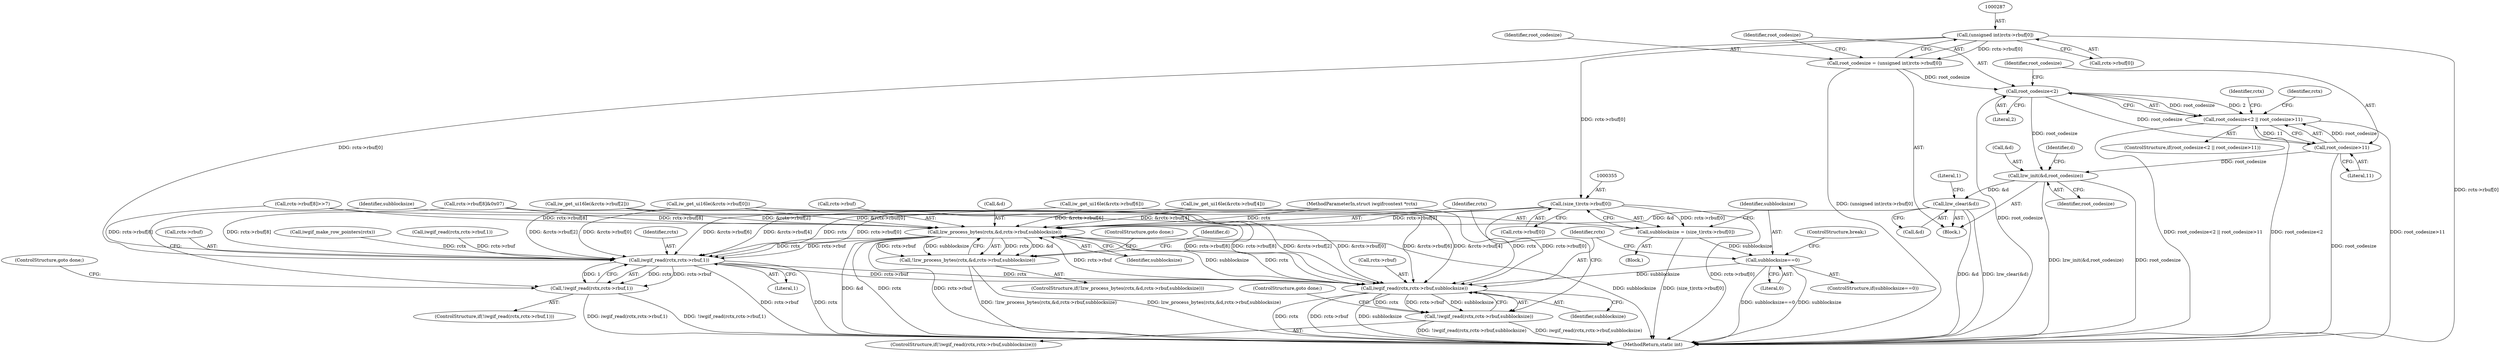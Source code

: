 digraph "0_imageworsener_ca3356eb49fee03e2eaf6b6aff826988c1122d93@array" {
"1000286" [label="(Call,(unsigned int)rctx->rbuf[0])"];
"1000284" [label="(Call,root_codesize = (unsigned int)rctx->rbuf[0])"];
"1000295" [label="(Call,root_codesize<2)"];
"1000294" [label="(Call,root_codesize<2 || root_codesize>11)"];
"1000298" [label="(Call,root_codesize>11)"];
"1000333" [label="(Call,lzw_init(&d,root_codesize))"];
"1000337" [label="(Call,lzw_clear(&d))"];
"1000377" [label="(Call,lzw_process_bytes(rctx,&d,rctx->rbuf,subblocksize))"];
"1000345" [label="(Call,iwgif_read(rctx,rctx->rbuf,1))"];
"1000344" [label="(Call,!iwgif_read(rctx,rctx->rbuf,1))"];
"1000368" [label="(Call,iwgif_read(rctx,rctx->rbuf,subblocksize))"];
"1000367" [label="(Call,!iwgif_read(rctx,rctx->rbuf,subblocksize))"];
"1000376" [label="(Call,!lzw_process_bytes(rctx,&d,rctx->rbuf,subblocksize))"];
"1000354" [label="(Call,(size_t)rctx->rbuf[0])"];
"1000352" [label="(Call,subblocksize = (size_t)rctx->rbuf[0])"];
"1000362" [label="(Call,subblocksize==0)"];
"1000379" [label="(Call,&d)"];
"1000345" [label="(Call,iwgif_read(rctx,rctx->rbuf,1))"];
"1000346" [label="(Identifier,rctx)"];
"1000381" [label="(Call,rctx->rbuf)"];
"1000153" [label="(Call,iw_get_ui16le(&rctx->rbuf[4]))"];
"1000342" [label="(Block,)"];
"1000330" [label="(Call,iwgif_make_row_pointers(rctx))"];
"1000354" [label="(Call,(size_t)rctx->rbuf[0])"];
"1000277" [label="(Call,iwgif_read(rctx,rctx->rbuf,1))"];
"1000343" [label="(ControlStructure,if(!iwgif_read(rctx,rctx->rbuf,1)))"];
"1000294" [label="(Call,root_codesize<2 || root_codesize>11)"];
"1000364" [label="(Literal,0)"];
"1000296" [label="(Identifier,root_codesize)"];
"1000373" [label="(Identifier,subblocksize)"];
"1000352" [label="(Call,subblocksize = (size_t)rctx->rbuf[0])"];
"1000363" [label="(Identifier,subblocksize)"];
"1000336" [label="(Identifier,root_codesize)"];
"1000299" [label="(Identifier,root_codesize)"];
"1000298" [label="(Call,root_codesize>11)"];
"1000140" [label="(Call,iw_get_ui16le(&rctx->rbuf[2]))"];
"1000365" [label="(ControlStructure,break;)"];
"1000375" [label="(ControlStructure,if(!lzw_process_bytes(rctx,&d,rctx->rbuf,subblocksize)))"];
"1000351" [label="(ControlStructure,goto done;)"];
"1000334" [label="(Call,&d)"];
"1000378" [label="(Identifier,rctx)"];
"1000101" [label="(MethodParameterIn,struct iwgifrcontext *rctx)"];
"1000356" [label="(Call,rctx->rbuf[0])"];
"1000304" [label="(Identifier,rctx)"];
"1000286" [label="(Call,(unsigned int)rctx->rbuf[0])"];
"1000376" [label="(Call,!lzw_process_bytes(rctx,&d,rctx->rbuf,subblocksize))"];
"1000284" [label="(Call,root_codesize = (unsigned int)rctx->rbuf[0])"];
"1000388" [label="(Identifier,d)"];
"1000102" [label="(Block,)"];
"1000353" [label="(Identifier,subblocksize)"];
"1000212" [label="(Call,rctx->rbuf[8]>>7)"];
"1000227" [label="(Call,rctx->rbuf[8]&0x07)"];
"1000337" [label="(Call,lzw_clear(&d))"];
"1000369" [label="(Identifier,rctx)"];
"1000311" [label="(Identifier,rctx)"];
"1000370" [label="(Call,rctx->rbuf)"];
"1000362" [label="(Call,subblocksize==0)"];
"1000384" [label="(Identifier,subblocksize)"];
"1000344" [label="(Call,!iwgif_read(rctx,rctx->rbuf,1))"];
"1000285" [label="(Identifier,root_codesize)"];
"1000338" [label="(Call,&d)"];
"1000406" [label="(MethodReturn,static int)"];
"1000377" [label="(Call,lzw_process_bytes(rctx,&d,rctx->rbuf,subblocksize))"];
"1000127" [label="(Call,iw_get_ui16le(&rctx->rbuf[0]))"];
"1000374" [label="(ControlStructure,goto done;)"];
"1000347" [label="(Call,rctx->rbuf)"];
"1000166" [label="(Call,iw_get_ui16le(&rctx->rbuf[6]))"];
"1000368" [label="(Call,iwgif_read(rctx,rctx->rbuf,subblocksize))"];
"1000361" [label="(ControlStructure,if(subblocksize==0))"];
"1000297" [label="(Literal,2)"];
"1000350" [label="(Literal,1)"];
"1000367" [label="(Call,!iwgif_read(rctx,rctx->rbuf,subblocksize))"];
"1000341" [label="(Literal,1)"];
"1000366" [label="(ControlStructure,if(!iwgif_read(rctx,rctx->rbuf,subblocksize)))"];
"1000385" [label="(ControlStructure,goto done;)"];
"1000300" [label="(Literal,11)"];
"1000295" [label="(Call,root_codesize<2)"];
"1000293" [label="(ControlStructure,if(root_codesize<2 || root_codesize>11))"];
"1000339" [label="(Identifier,d)"];
"1000333" [label="(Call,lzw_init(&d,root_codesize))"];
"1000288" [label="(Call,rctx->rbuf[0])"];
"1000286" -> "1000284"  [label="AST: "];
"1000286" -> "1000288"  [label="CFG: "];
"1000287" -> "1000286"  [label="AST: "];
"1000288" -> "1000286"  [label="AST: "];
"1000284" -> "1000286"  [label="CFG: "];
"1000286" -> "1000406"  [label="DDG: rctx->rbuf[0]"];
"1000286" -> "1000284"  [label="DDG: rctx->rbuf[0]"];
"1000286" -> "1000345"  [label="DDG: rctx->rbuf[0]"];
"1000286" -> "1000354"  [label="DDG: rctx->rbuf[0]"];
"1000284" -> "1000102"  [label="AST: "];
"1000285" -> "1000284"  [label="AST: "];
"1000296" -> "1000284"  [label="CFG: "];
"1000284" -> "1000406"  [label="DDG: (unsigned int)rctx->rbuf[0]"];
"1000284" -> "1000295"  [label="DDG: root_codesize"];
"1000295" -> "1000294"  [label="AST: "];
"1000295" -> "1000297"  [label="CFG: "];
"1000296" -> "1000295"  [label="AST: "];
"1000297" -> "1000295"  [label="AST: "];
"1000299" -> "1000295"  [label="CFG: "];
"1000294" -> "1000295"  [label="CFG: "];
"1000295" -> "1000406"  [label="DDG: root_codesize"];
"1000295" -> "1000294"  [label="DDG: root_codesize"];
"1000295" -> "1000294"  [label="DDG: 2"];
"1000295" -> "1000298"  [label="DDG: root_codesize"];
"1000295" -> "1000333"  [label="DDG: root_codesize"];
"1000294" -> "1000293"  [label="AST: "];
"1000294" -> "1000298"  [label="CFG: "];
"1000298" -> "1000294"  [label="AST: "];
"1000304" -> "1000294"  [label="CFG: "];
"1000311" -> "1000294"  [label="CFG: "];
"1000294" -> "1000406"  [label="DDG: root_codesize>11"];
"1000294" -> "1000406"  [label="DDG: root_codesize<2 || root_codesize>11"];
"1000294" -> "1000406"  [label="DDG: root_codesize<2"];
"1000298" -> "1000294"  [label="DDG: root_codesize"];
"1000298" -> "1000294"  [label="DDG: 11"];
"1000298" -> "1000300"  [label="CFG: "];
"1000299" -> "1000298"  [label="AST: "];
"1000300" -> "1000298"  [label="AST: "];
"1000298" -> "1000406"  [label="DDG: root_codesize"];
"1000298" -> "1000333"  [label="DDG: root_codesize"];
"1000333" -> "1000102"  [label="AST: "];
"1000333" -> "1000336"  [label="CFG: "];
"1000334" -> "1000333"  [label="AST: "];
"1000336" -> "1000333"  [label="AST: "];
"1000339" -> "1000333"  [label="CFG: "];
"1000333" -> "1000406"  [label="DDG: lzw_init(&d,root_codesize)"];
"1000333" -> "1000406"  [label="DDG: root_codesize"];
"1000333" -> "1000337"  [label="DDG: &d"];
"1000337" -> "1000102"  [label="AST: "];
"1000337" -> "1000338"  [label="CFG: "];
"1000338" -> "1000337"  [label="AST: "];
"1000341" -> "1000337"  [label="CFG: "];
"1000337" -> "1000406"  [label="DDG: &d"];
"1000337" -> "1000406"  [label="DDG: lzw_clear(&d)"];
"1000337" -> "1000377"  [label="DDG: &d"];
"1000377" -> "1000376"  [label="AST: "];
"1000377" -> "1000384"  [label="CFG: "];
"1000378" -> "1000377"  [label="AST: "];
"1000379" -> "1000377"  [label="AST: "];
"1000381" -> "1000377"  [label="AST: "];
"1000384" -> "1000377"  [label="AST: "];
"1000376" -> "1000377"  [label="CFG: "];
"1000377" -> "1000406"  [label="DDG: subblocksize"];
"1000377" -> "1000406"  [label="DDG: &d"];
"1000377" -> "1000406"  [label="DDG: rctx"];
"1000377" -> "1000406"  [label="DDG: rctx->rbuf"];
"1000377" -> "1000345"  [label="DDG: rctx"];
"1000377" -> "1000345"  [label="DDG: rctx->rbuf"];
"1000377" -> "1000376"  [label="DDG: rctx"];
"1000377" -> "1000376"  [label="DDG: &d"];
"1000377" -> "1000376"  [label="DDG: rctx->rbuf"];
"1000377" -> "1000376"  [label="DDG: subblocksize"];
"1000368" -> "1000377"  [label="DDG: rctx"];
"1000368" -> "1000377"  [label="DDG: rctx->rbuf"];
"1000368" -> "1000377"  [label="DDG: subblocksize"];
"1000101" -> "1000377"  [label="DDG: rctx"];
"1000354" -> "1000377"  [label="DDG: rctx->rbuf[0]"];
"1000227" -> "1000377"  [label="DDG: rctx->rbuf[8]"];
"1000140" -> "1000377"  [label="DDG: &rctx->rbuf[2]"];
"1000166" -> "1000377"  [label="DDG: &rctx->rbuf[6]"];
"1000153" -> "1000377"  [label="DDG: &rctx->rbuf[4]"];
"1000212" -> "1000377"  [label="DDG: rctx->rbuf[8]"];
"1000127" -> "1000377"  [label="DDG: &rctx->rbuf[0]"];
"1000345" -> "1000344"  [label="AST: "];
"1000345" -> "1000350"  [label="CFG: "];
"1000346" -> "1000345"  [label="AST: "];
"1000347" -> "1000345"  [label="AST: "];
"1000350" -> "1000345"  [label="AST: "];
"1000344" -> "1000345"  [label="CFG: "];
"1000345" -> "1000406"  [label="DDG: rctx->rbuf"];
"1000345" -> "1000406"  [label="DDG: rctx"];
"1000345" -> "1000344"  [label="DDG: rctx"];
"1000345" -> "1000344"  [label="DDG: rctx->rbuf"];
"1000345" -> "1000344"  [label="DDG: 1"];
"1000330" -> "1000345"  [label="DDG: rctx"];
"1000101" -> "1000345"  [label="DDG: rctx"];
"1000354" -> "1000345"  [label="DDG: rctx->rbuf[0]"];
"1000227" -> "1000345"  [label="DDG: rctx->rbuf[8]"];
"1000140" -> "1000345"  [label="DDG: &rctx->rbuf[2]"];
"1000166" -> "1000345"  [label="DDG: &rctx->rbuf[6]"];
"1000153" -> "1000345"  [label="DDG: &rctx->rbuf[4]"];
"1000212" -> "1000345"  [label="DDG: rctx->rbuf[8]"];
"1000127" -> "1000345"  [label="DDG: &rctx->rbuf[0]"];
"1000277" -> "1000345"  [label="DDG: rctx->rbuf"];
"1000345" -> "1000368"  [label="DDG: rctx"];
"1000345" -> "1000368"  [label="DDG: rctx->rbuf"];
"1000344" -> "1000343"  [label="AST: "];
"1000351" -> "1000344"  [label="CFG: "];
"1000353" -> "1000344"  [label="CFG: "];
"1000344" -> "1000406"  [label="DDG: !iwgif_read(rctx,rctx->rbuf,1)"];
"1000344" -> "1000406"  [label="DDG: iwgif_read(rctx,rctx->rbuf,1)"];
"1000368" -> "1000367"  [label="AST: "];
"1000368" -> "1000373"  [label="CFG: "];
"1000369" -> "1000368"  [label="AST: "];
"1000370" -> "1000368"  [label="AST: "];
"1000373" -> "1000368"  [label="AST: "];
"1000367" -> "1000368"  [label="CFG: "];
"1000368" -> "1000406"  [label="DDG: rctx"];
"1000368" -> "1000406"  [label="DDG: rctx->rbuf"];
"1000368" -> "1000406"  [label="DDG: subblocksize"];
"1000368" -> "1000367"  [label="DDG: rctx"];
"1000368" -> "1000367"  [label="DDG: rctx->rbuf"];
"1000368" -> "1000367"  [label="DDG: subblocksize"];
"1000101" -> "1000368"  [label="DDG: rctx"];
"1000354" -> "1000368"  [label="DDG: rctx->rbuf[0]"];
"1000227" -> "1000368"  [label="DDG: rctx->rbuf[8]"];
"1000140" -> "1000368"  [label="DDG: &rctx->rbuf[2]"];
"1000166" -> "1000368"  [label="DDG: &rctx->rbuf[6]"];
"1000153" -> "1000368"  [label="DDG: &rctx->rbuf[4]"];
"1000212" -> "1000368"  [label="DDG: rctx->rbuf[8]"];
"1000127" -> "1000368"  [label="DDG: &rctx->rbuf[0]"];
"1000362" -> "1000368"  [label="DDG: subblocksize"];
"1000367" -> "1000366"  [label="AST: "];
"1000374" -> "1000367"  [label="CFG: "];
"1000378" -> "1000367"  [label="CFG: "];
"1000367" -> "1000406"  [label="DDG: iwgif_read(rctx,rctx->rbuf,subblocksize)"];
"1000367" -> "1000406"  [label="DDG: !iwgif_read(rctx,rctx->rbuf,subblocksize)"];
"1000376" -> "1000375"  [label="AST: "];
"1000385" -> "1000376"  [label="CFG: "];
"1000388" -> "1000376"  [label="CFG: "];
"1000376" -> "1000406"  [label="DDG: !lzw_process_bytes(rctx,&d,rctx->rbuf,subblocksize)"];
"1000376" -> "1000406"  [label="DDG: lzw_process_bytes(rctx,&d,rctx->rbuf,subblocksize)"];
"1000354" -> "1000352"  [label="AST: "];
"1000354" -> "1000356"  [label="CFG: "];
"1000355" -> "1000354"  [label="AST: "];
"1000356" -> "1000354"  [label="AST: "];
"1000352" -> "1000354"  [label="CFG: "];
"1000354" -> "1000406"  [label="DDG: rctx->rbuf[0]"];
"1000354" -> "1000352"  [label="DDG: rctx->rbuf[0]"];
"1000352" -> "1000342"  [label="AST: "];
"1000353" -> "1000352"  [label="AST: "];
"1000363" -> "1000352"  [label="CFG: "];
"1000352" -> "1000406"  [label="DDG: (size_t)rctx->rbuf[0]"];
"1000352" -> "1000362"  [label="DDG: subblocksize"];
"1000362" -> "1000361"  [label="AST: "];
"1000362" -> "1000364"  [label="CFG: "];
"1000363" -> "1000362"  [label="AST: "];
"1000364" -> "1000362"  [label="AST: "];
"1000365" -> "1000362"  [label="CFG: "];
"1000369" -> "1000362"  [label="CFG: "];
"1000362" -> "1000406"  [label="DDG: subblocksize==0"];
"1000362" -> "1000406"  [label="DDG: subblocksize"];
}
